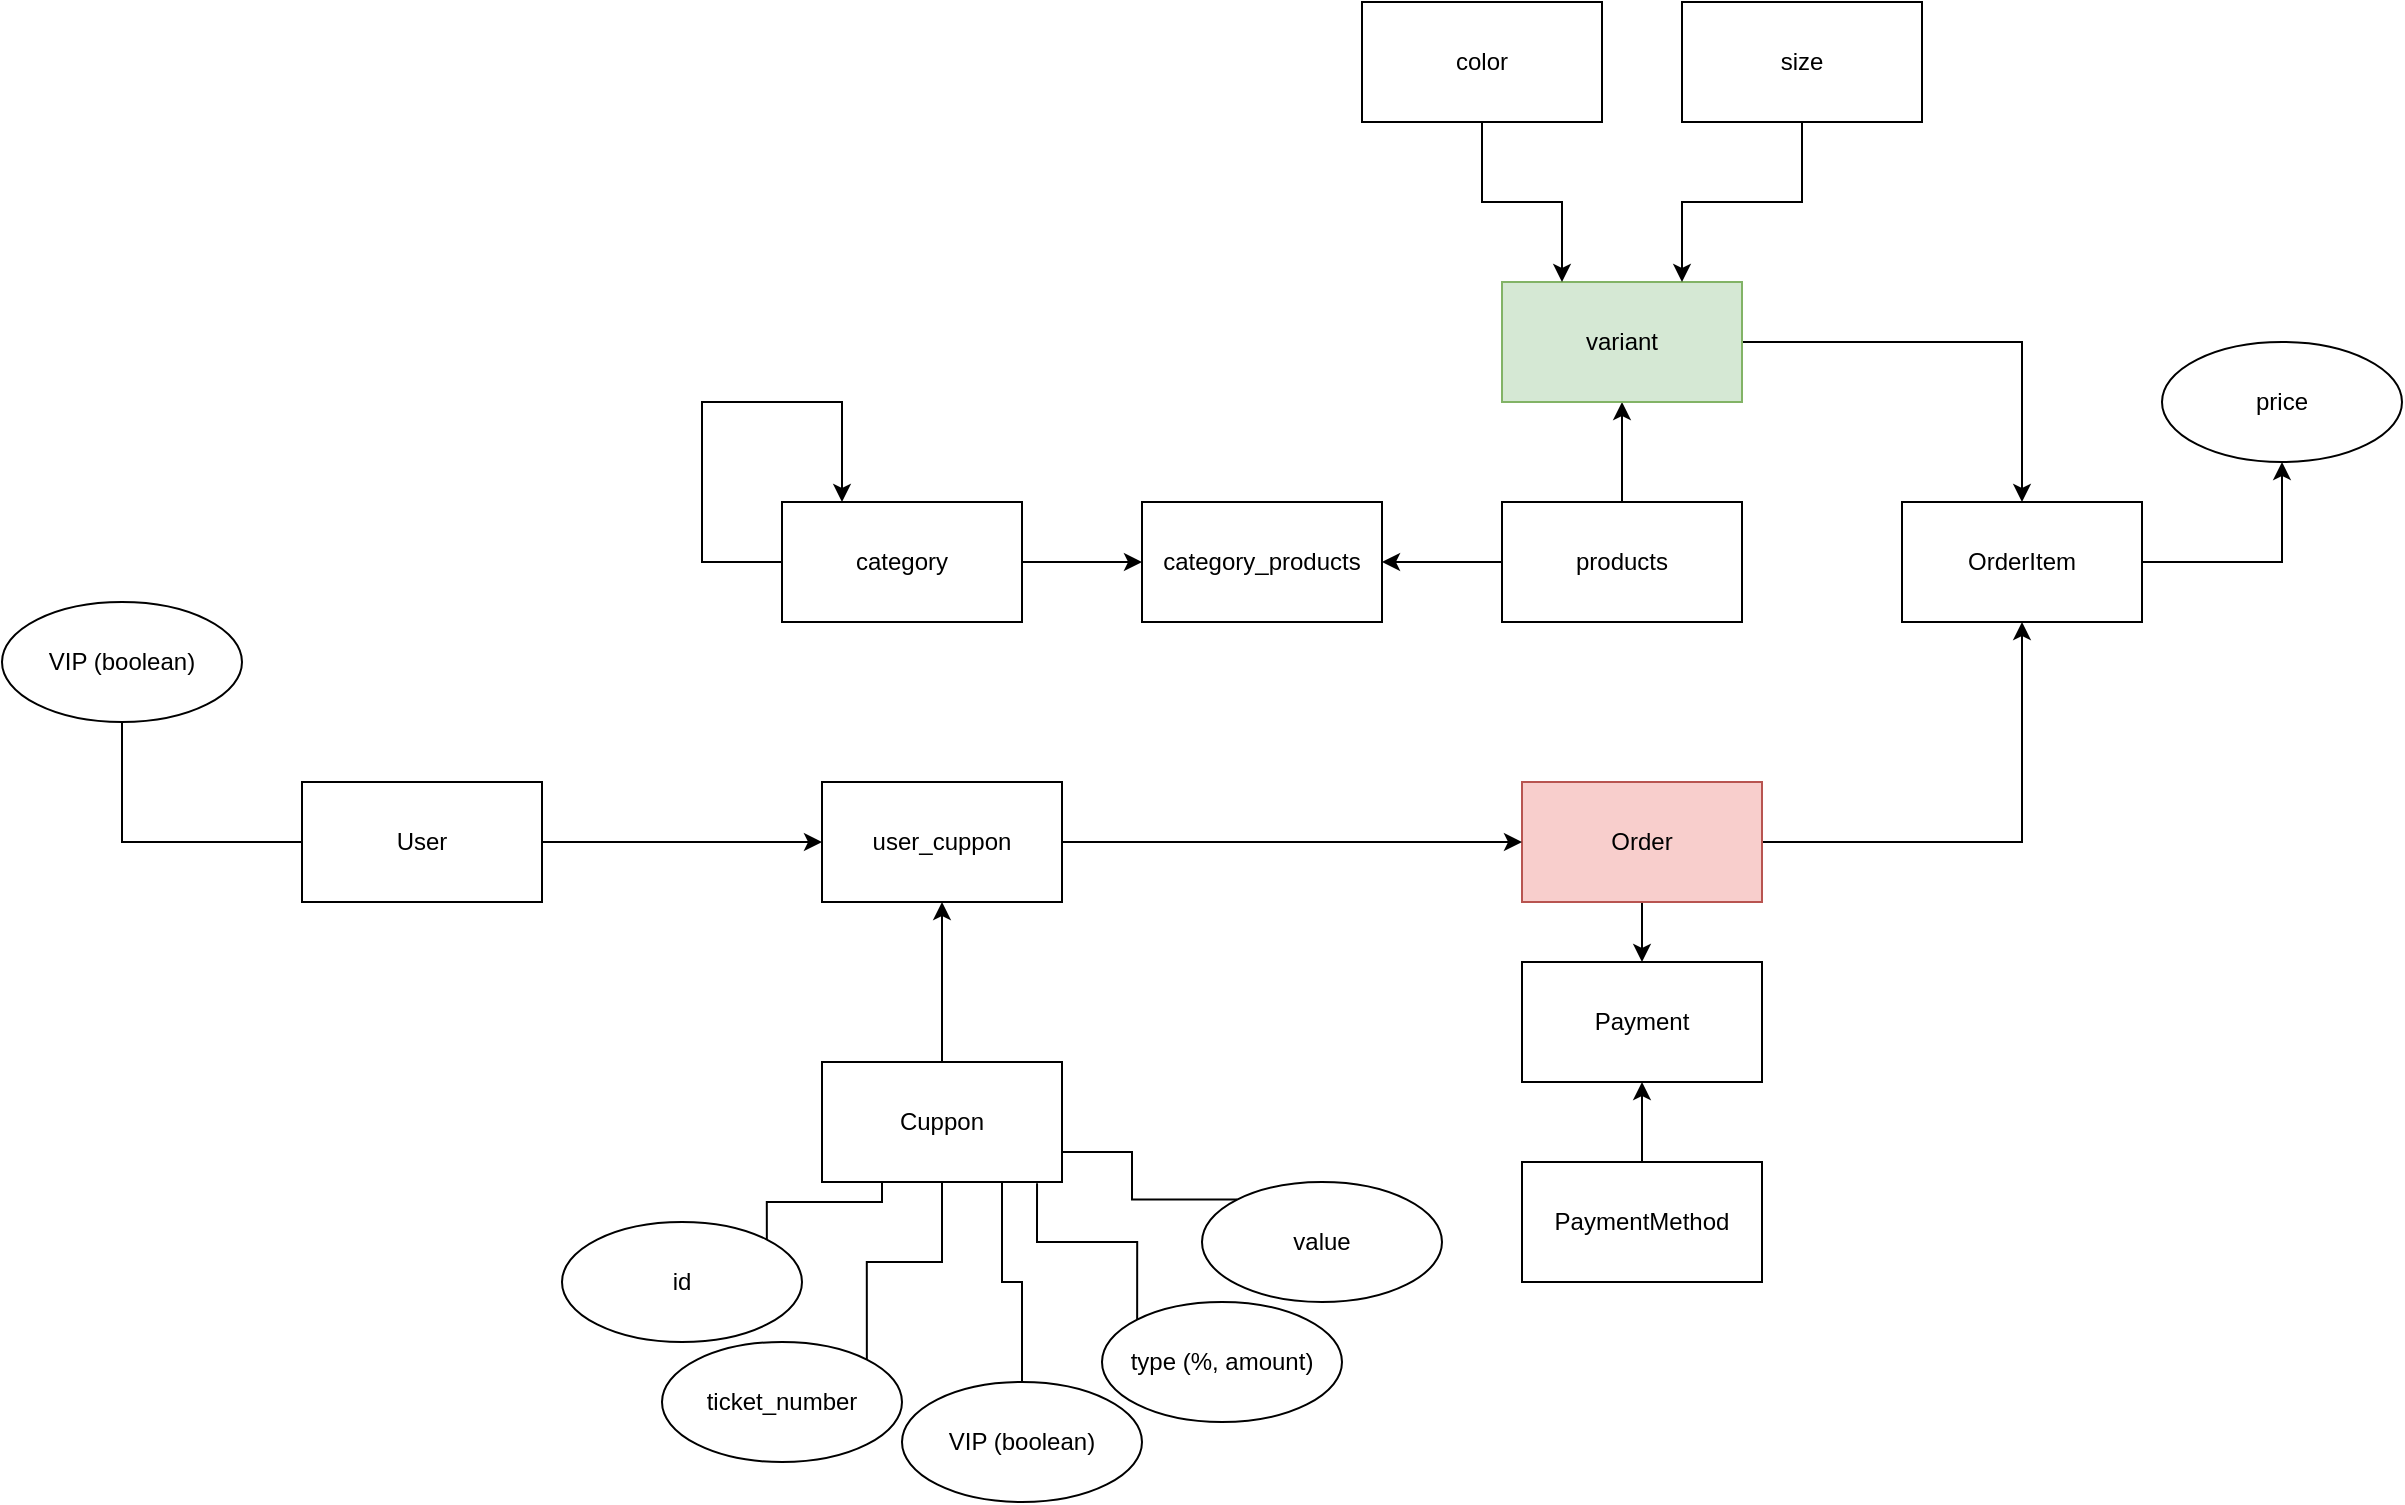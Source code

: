 <mxfile version="15.4.1" type="github">
  <diagram id="TUwWSah1Re9p18np73Oj" name="Page-1">
    <mxGraphModel dx="2080" dy="1647" grid="1" gridSize="10" guides="1" tooltips="1" connect="1" arrows="1" fold="1" page="1" pageScale="1" pageWidth="850" pageHeight="1100" math="0" shadow="0">
      <root>
        <mxCell id="0" />
        <mxCell id="1" parent="0" />
        <mxCell id="0UmuJOmNWaReOdJWA77C-1" style="edgeStyle=orthogonalEdgeStyle;rounded=0;orthogonalLoop=1;jettySize=auto;html=1;exitX=0;exitY=0.5;exitDx=0;exitDy=0;entryX=0.25;entryY=0;entryDx=0;entryDy=0;" edge="1" parent="1" source="0UmuJOmNWaReOdJWA77C-3" target="0UmuJOmNWaReOdJWA77C-3">
          <mxGeometry relative="1" as="geometry">
            <mxPoint x="-200" y="180" as="targetPoint" />
            <Array as="points">
              <mxPoint x="-270" y="220" />
              <mxPoint x="-270" y="140" />
              <mxPoint x="-200" y="140" />
            </Array>
          </mxGeometry>
        </mxCell>
        <mxCell id="0UmuJOmNWaReOdJWA77C-2" style="edgeStyle=orthogonalEdgeStyle;rounded=0;orthogonalLoop=1;jettySize=auto;html=1;exitX=1;exitY=0.5;exitDx=0;exitDy=0;entryX=0;entryY=0.5;entryDx=0;entryDy=0;" edge="1" parent="1" source="0UmuJOmNWaReOdJWA77C-3" target="0UmuJOmNWaReOdJWA77C-20">
          <mxGeometry relative="1" as="geometry" />
        </mxCell>
        <mxCell id="0UmuJOmNWaReOdJWA77C-3" value="category" style="rounded=0;whiteSpace=wrap;html=1;" vertex="1" parent="1">
          <mxGeometry x="-230" y="190" width="120" height="60" as="geometry" />
        </mxCell>
        <mxCell id="0UmuJOmNWaReOdJWA77C-4" value="" style="edgeStyle=orthogonalEdgeStyle;rounded=0;orthogonalLoop=1;jettySize=auto;html=1;entryX=0.5;entryY=0;entryDx=0;entryDy=0;exitX=1;exitY=0.5;exitDx=0;exitDy=0;" edge="1" parent="1" source="0UmuJOmNWaReOdJWA77C-21" target="0UmuJOmNWaReOdJWA77C-9">
          <mxGeometry relative="1" as="geometry" />
        </mxCell>
        <mxCell id="0UmuJOmNWaReOdJWA77C-5" style="edgeStyle=orthogonalEdgeStyle;rounded=0;orthogonalLoop=1;jettySize=auto;html=1;exitX=0;exitY=0.5;exitDx=0;exitDy=0;entryX=1;entryY=0.5;entryDx=0;entryDy=0;" edge="1" parent="1" source="0UmuJOmNWaReOdJWA77C-7" target="0UmuJOmNWaReOdJWA77C-20">
          <mxGeometry relative="1" as="geometry" />
        </mxCell>
        <mxCell id="0UmuJOmNWaReOdJWA77C-6" value="" style="edgeStyle=orthogonalEdgeStyle;rounded=0;orthogonalLoop=1;jettySize=auto;html=1;" edge="1" parent="1" source="0UmuJOmNWaReOdJWA77C-7" target="0UmuJOmNWaReOdJWA77C-21">
          <mxGeometry relative="1" as="geometry" />
        </mxCell>
        <mxCell id="0UmuJOmNWaReOdJWA77C-7" value="products" style="rounded=0;whiteSpace=wrap;html=1;" vertex="1" parent="1">
          <mxGeometry x="130" y="190" width="120" height="60" as="geometry" />
        </mxCell>
        <mxCell id="0UmuJOmNWaReOdJWA77C-8" value="" style="edgeStyle=orthogonalEdgeStyle;rounded=0;orthogonalLoop=1;jettySize=auto;html=1;" edge="1" parent="1" source="0UmuJOmNWaReOdJWA77C-9" target="0UmuJOmNWaReOdJWA77C-26">
          <mxGeometry relative="1" as="geometry" />
        </mxCell>
        <mxCell id="0UmuJOmNWaReOdJWA77C-9" value="OrderItem" style="rounded=0;whiteSpace=wrap;html=1;" vertex="1" parent="1">
          <mxGeometry x="330" y="190" width="120" height="60" as="geometry" />
        </mxCell>
        <mxCell id="0UmuJOmNWaReOdJWA77C-10" value="" style="edgeStyle=orthogonalEdgeStyle;rounded=0;orthogonalLoop=1;jettySize=auto;html=1;" edge="1" parent="1" source="0UmuJOmNWaReOdJWA77C-12" target="0UmuJOmNWaReOdJWA77C-17">
          <mxGeometry relative="1" as="geometry" />
        </mxCell>
        <mxCell id="0UmuJOmNWaReOdJWA77C-11" style="edgeStyle=orthogonalEdgeStyle;rounded=0;orthogonalLoop=1;jettySize=auto;html=1;exitX=1;exitY=0.5;exitDx=0;exitDy=0;entryX=0.5;entryY=1;entryDx=0;entryDy=0;" edge="1" parent="1" source="0UmuJOmNWaReOdJWA77C-12" target="0UmuJOmNWaReOdJWA77C-9">
          <mxGeometry relative="1" as="geometry" />
        </mxCell>
        <mxCell id="0UmuJOmNWaReOdJWA77C-12" value="Order" style="rounded=0;whiteSpace=wrap;html=1;fillColor=#f8cecc;strokeColor=#b85450;" vertex="1" parent="1">
          <mxGeometry x="140" y="330" width="120" height="60" as="geometry" />
        </mxCell>
        <mxCell id="0UmuJOmNWaReOdJWA77C-51" style="edgeStyle=orthogonalEdgeStyle;rounded=0;orthogonalLoop=1;jettySize=auto;html=1;exitX=1;exitY=0.5;exitDx=0;exitDy=0;entryX=0;entryY=0.5;entryDx=0;entryDy=0;" edge="1" parent="1" source="0UmuJOmNWaReOdJWA77C-16" target="0UmuJOmNWaReOdJWA77C-50">
          <mxGeometry relative="1" as="geometry" />
        </mxCell>
        <mxCell id="0UmuJOmNWaReOdJWA77C-16" value="User" style="rounded=0;whiteSpace=wrap;html=1;" vertex="1" parent="1">
          <mxGeometry x="-470" y="330" width="120" height="60" as="geometry" />
        </mxCell>
        <mxCell id="0UmuJOmNWaReOdJWA77C-17" value="Payment" style="rounded=0;whiteSpace=wrap;html=1;" vertex="1" parent="1">
          <mxGeometry x="140" y="420" width="120" height="60" as="geometry" />
        </mxCell>
        <mxCell id="0UmuJOmNWaReOdJWA77C-18" style="edgeStyle=orthogonalEdgeStyle;rounded=0;orthogonalLoop=1;jettySize=auto;html=1;exitX=0.5;exitY=0;exitDx=0;exitDy=0;entryX=0.5;entryY=1;entryDx=0;entryDy=0;" edge="1" parent="1" source="0UmuJOmNWaReOdJWA77C-19" target="0UmuJOmNWaReOdJWA77C-17">
          <mxGeometry relative="1" as="geometry" />
        </mxCell>
        <mxCell id="0UmuJOmNWaReOdJWA77C-19" value="PaymentMethod" style="rounded=0;whiteSpace=wrap;html=1;" vertex="1" parent="1">
          <mxGeometry x="140" y="520" width="120" height="60" as="geometry" />
        </mxCell>
        <mxCell id="0UmuJOmNWaReOdJWA77C-20" value="category_products" style="rounded=0;whiteSpace=wrap;html=1;" vertex="1" parent="1">
          <mxGeometry x="-50" y="190" width="120" height="60" as="geometry" />
        </mxCell>
        <mxCell id="0UmuJOmNWaReOdJWA77C-21" value="variant" style="rounded=0;whiteSpace=wrap;html=1;fillColor=#d5e8d4;strokeColor=#82b366;" vertex="1" parent="1">
          <mxGeometry x="130" y="80" width="120" height="60" as="geometry" />
        </mxCell>
        <mxCell id="0UmuJOmNWaReOdJWA77C-22" style="edgeStyle=orthogonalEdgeStyle;rounded=0;orthogonalLoop=1;jettySize=auto;html=1;entryX=0.25;entryY=0;entryDx=0;entryDy=0;" edge="1" parent="1" source="0UmuJOmNWaReOdJWA77C-23" target="0UmuJOmNWaReOdJWA77C-21">
          <mxGeometry relative="1" as="geometry" />
        </mxCell>
        <mxCell id="0UmuJOmNWaReOdJWA77C-23" value="color" style="whiteSpace=wrap;html=1;rounded=0;" vertex="1" parent="1">
          <mxGeometry x="60" y="-60" width="120" height="60" as="geometry" />
        </mxCell>
        <mxCell id="0UmuJOmNWaReOdJWA77C-24" style="edgeStyle=orthogonalEdgeStyle;rounded=0;orthogonalLoop=1;jettySize=auto;html=1;entryX=0.75;entryY=0;entryDx=0;entryDy=0;" edge="1" parent="1" source="0UmuJOmNWaReOdJWA77C-25" target="0UmuJOmNWaReOdJWA77C-21">
          <mxGeometry relative="1" as="geometry" />
        </mxCell>
        <mxCell id="0UmuJOmNWaReOdJWA77C-25" value="&lt;div&gt;size&lt;/div&gt;" style="whiteSpace=wrap;html=1;rounded=0;" vertex="1" parent="1">
          <mxGeometry x="220" y="-60" width="120" height="60" as="geometry" />
        </mxCell>
        <mxCell id="0UmuJOmNWaReOdJWA77C-26" value="price" style="ellipse;whiteSpace=wrap;html=1;rounded=0;" vertex="1" parent="1">
          <mxGeometry x="460" y="110" width="120" height="60" as="geometry" />
        </mxCell>
        <mxCell id="0UmuJOmNWaReOdJWA77C-52" style="edgeStyle=orthogonalEdgeStyle;rounded=0;orthogonalLoop=1;jettySize=auto;html=1;exitX=0.5;exitY=0;exitDx=0;exitDy=0;entryX=0.5;entryY=1;entryDx=0;entryDy=0;" edge="1" parent="1" source="0UmuJOmNWaReOdJWA77C-28" target="0UmuJOmNWaReOdJWA77C-50">
          <mxGeometry relative="1" as="geometry" />
        </mxCell>
        <mxCell id="0UmuJOmNWaReOdJWA77C-28" value="Cuppon" style="rounded=0;whiteSpace=wrap;html=1;" vertex="1" parent="1">
          <mxGeometry x="-210" y="470" width="120" height="60" as="geometry" />
        </mxCell>
        <mxCell id="0UmuJOmNWaReOdJWA77C-33" value="VIP (boolean)" style="ellipse;whiteSpace=wrap;html=1;rounded=0;" vertex="1" parent="1">
          <mxGeometry x="-620" y="240" width="120" height="60" as="geometry" />
        </mxCell>
        <mxCell id="0UmuJOmNWaReOdJWA77C-38" value="id" style="ellipse;whiteSpace=wrap;html=1;rounded=0;" vertex="1" parent="1">
          <mxGeometry x="-340" y="550" width="120" height="60" as="geometry" />
        </mxCell>
        <mxCell id="0UmuJOmNWaReOdJWA77C-39" value="value " style="ellipse;whiteSpace=wrap;html=1;rounded=0;" vertex="1" parent="1">
          <mxGeometry x="-20" y="530" width="120" height="60" as="geometry" />
        </mxCell>
        <mxCell id="0UmuJOmNWaReOdJWA77C-40" value="type (%, amount)" style="ellipse;whiteSpace=wrap;html=1;rounded=0;" vertex="1" parent="1">
          <mxGeometry x="-70" y="590" width="120" height="60" as="geometry" />
        </mxCell>
        <mxCell id="0UmuJOmNWaReOdJWA77C-41" value="ticket_number" style="ellipse;whiteSpace=wrap;html=1;rounded=0;" vertex="1" parent="1">
          <mxGeometry x="-290" y="610" width="120" height="60" as="geometry" />
        </mxCell>
        <mxCell id="0UmuJOmNWaReOdJWA77C-42" value="VIP (boolean)" style="ellipse;whiteSpace=wrap;html=1;rounded=0;" vertex="1" parent="1">
          <mxGeometry x="-170" y="630" width="120" height="60" as="geometry" />
        </mxCell>
        <mxCell id="0UmuJOmNWaReOdJWA77C-43" value="" style="endArrow=none;html=1;rounded=0;edgeStyle=orthogonalEdgeStyle;exitX=0.25;exitY=1;exitDx=0;exitDy=0;entryX=1;entryY=0;entryDx=0;entryDy=0;" edge="1" parent="1" source="0UmuJOmNWaReOdJWA77C-28" target="0UmuJOmNWaReOdJWA77C-38">
          <mxGeometry relative="1" as="geometry">
            <mxPoint x="-210" y="550" as="sourcePoint" />
            <mxPoint x="-50" y="550" as="targetPoint" />
          </mxGeometry>
        </mxCell>
        <mxCell id="0UmuJOmNWaReOdJWA77C-44" value="" style="endArrow=none;html=1;rounded=0;edgeStyle=orthogonalEdgeStyle;exitX=0.5;exitY=1;exitDx=0;exitDy=0;entryX=1;entryY=0;entryDx=0;entryDy=0;" edge="1" parent="1" source="0UmuJOmNWaReOdJWA77C-28" target="0UmuJOmNWaReOdJWA77C-41">
          <mxGeometry relative="1" as="geometry">
            <mxPoint x="-170" y="540" as="sourcePoint" />
            <mxPoint x="-227.574" y="568.787" as="targetPoint" />
          </mxGeometry>
        </mxCell>
        <mxCell id="0UmuJOmNWaReOdJWA77C-45" value="" style="endArrow=none;html=1;rounded=0;edgeStyle=orthogonalEdgeStyle;exitX=0.75;exitY=1;exitDx=0;exitDy=0;entryX=0.5;entryY=0;entryDx=0;entryDy=0;" edge="1" parent="1" source="0UmuJOmNWaReOdJWA77C-28" target="0UmuJOmNWaReOdJWA77C-42">
          <mxGeometry relative="1" as="geometry">
            <mxPoint x="-140" y="540" as="sourcePoint" />
            <mxPoint x="-177.574" y="628.787" as="targetPoint" />
          </mxGeometry>
        </mxCell>
        <mxCell id="0UmuJOmNWaReOdJWA77C-46" value="" style="endArrow=none;html=1;rounded=0;edgeStyle=orthogonalEdgeStyle;exitX=0.896;exitY=1.011;exitDx=0;exitDy=0;entryX=0;entryY=0;entryDx=0;entryDy=0;exitPerimeter=0;" edge="1" parent="1" source="0UmuJOmNWaReOdJWA77C-28" target="0UmuJOmNWaReOdJWA77C-40">
          <mxGeometry relative="1" as="geometry">
            <mxPoint x="-110" y="540" as="sourcePoint" />
            <mxPoint x="-90" y="640" as="targetPoint" />
          </mxGeometry>
        </mxCell>
        <mxCell id="0UmuJOmNWaReOdJWA77C-47" value="" style="endArrow=none;html=1;rounded=0;edgeStyle=orthogonalEdgeStyle;exitX=1;exitY=0.75;exitDx=0;exitDy=0;entryX=0;entryY=0;entryDx=0;entryDy=0;" edge="1" parent="1" source="0UmuJOmNWaReOdJWA77C-28" target="0UmuJOmNWaReOdJWA77C-39">
          <mxGeometry relative="1" as="geometry">
            <mxPoint x="-92.48" y="540.66" as="sourcePoint" />
            <mxPoint x="-32.426" y="608.787" as="targetPoint" />
          </mxGeometry>
        </mxCell>
        <mxCell id="0UmuJOmNWaReOdJWA77C-49" value="" style="endArrow=none;html=1;rounded=0;edgeStyle=orthogonalEdgeStyle;exitX=0.5;exitY=1;exitDx=0;exitDy=0;entryX=0;entryY=0.5;entryDx=0;entryDy=0;" edge="1" parent="1" source="0UmuJOmNWaReOdJWA77C-33" target="0UmuJOmNWaReOdJWA77C-16">
          <mxGeometry relative="1" as="geometry">
            <mxPoint x="27.52" y="410.66" as="sourcePoint" />
            <mxPoint x="87.574" y="478.787" as="targetPoint" />
          </mxGeometry>
        </mxCell>
        <mxCell id="0UmuJOmNWaReOdJWA77C-53" style="edgeStyle=orthogonalEdgeStyle;rounded=0;orthogonalLoop=1;jettySize=auto;html=1;exitX=1;exitY=0.5;exitDx=0;exitDy=0;entryX=0;entryY=0.5;entryDx=0;entryDy=0;" edge="1" parent="1" source="0UmuJOmNWaReOdJWA77C-50" target="0UmuJOmNWaReOdJWA77C-12">
          <mxGeometry relative="1" as="geometry" />
        </mxCell>
        <mxCell id="0UmuJOmNWaReOdJWA77C-50" value="user_cuppon" style="rounded=0;whiteSpace=wrap;html=1;" vertex="1" parent="1">
          <mxGeometry x="-210" y="330" width="120" height="60" as="geometry" />
        </mxCell>
      </root>
    </mxGraphModel>
  </diagram>
</mxfile>
